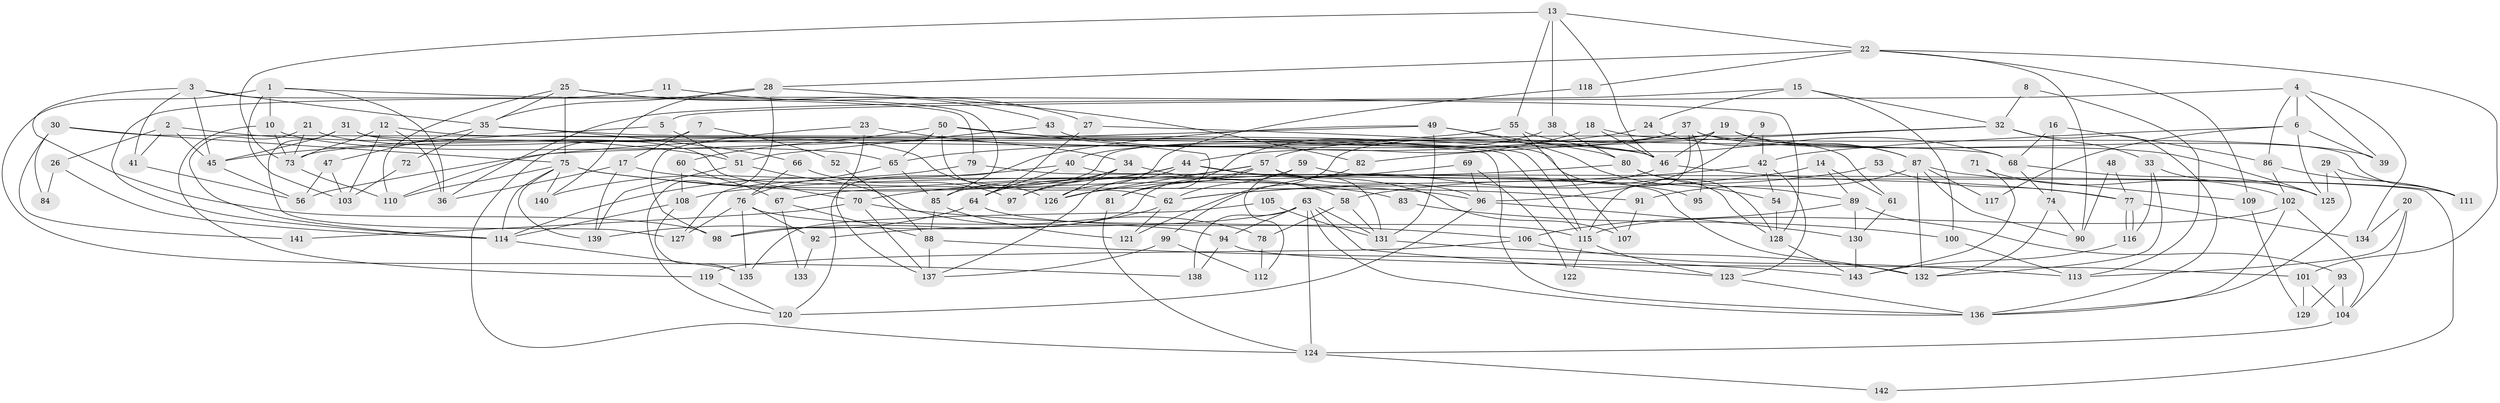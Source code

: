 // coarse degree distribution, {7: 0.16666666666666666, 6: 0.2222222222222222, 4: 0.19444444444444445, 5: 0.1388888888888889, 3: 0.1388888888888889, 10: 0.013888888888888888, 9: 0.06944444444444445, 8: 0.027777777777777776, 2: 0.013888888888888888, 11: 0.013888888888888888}
// Generated by graph-tools (version 1.1) at 2025/37/03/04/25 23:37:05]
// undirected, 143 vertices, 286 edges
graph export_dot {
  node [color=gray90,style=filled];
  1;
  2;
  3;
  4;
  5;
  6;
  7;
  8;
  9;
  10;
  11;
  12;
  13;
  14;
  15;
  16;
  17;
  18;
  19;
  20;
  21;
  22;
  23;
  24;
  25;
  26;
  27;
  28;
  29;
  30;
  31;
  32;
  33;
  34;
  35;
  36;
  37;
  38;
  39;
  40;
  41;
  42;
  43;
  44;
  45;
  46;
  47;
  48;
  49;
  50;
  51;
  52;
  53;
  54;
  55;
  56;
  57;
  58;
  59;
  60;
  61;
  62;
  63;
  64;
  65;
  66;
  67;
  68;
  69;
  70;
  71;
  72;
  73;
  74;
  75;
  76;
  77;
  78;
  79;
  80;
  81;
  82;
  83;
  84;
  85;
  86;
  87;
  88;
  89;
  90;
  91;
  92;
  93;
  94;
  95;
  96;
  97;
  98;
  99;
  100;
  101;
  102;
  103;
  104;
  105;
  106;
  107;
  108;
  109;
  110;
  111;
  112;
  113;
  114;
  115;
  116;
  117;
  118;
  119;
  120;
  121;
  122;
  123;
  124;
  125;
  126;
  127;
  128;
  129;
  130;
  131;
  132;
  133;
  134;
  135;
  136;
  137;
  138;
  139;
  140;
  141;
  142;
  143;
  1 -- 103;
  1 -- 36;
  1 -- 10;
  1 -- 128;
  1 -- 138;
  2 -- 41;
  2 -- 45;
  2 -- 26;
  2 -- 51;
  3 -- 79;
  3 -- 98;
  3 -- 35;
  3 -- 41;
  3 -- 45;
  4 -- 6;
  4 -- 39;
  4 -- 5;
  4 -- 86;
  4 -- 134;
  5 -- 51;
  5 -- 45;
  6 -- 42;
  6 -- 125;
  6 -- 39;
  6 -- 117;
  7 -- 17;
  7 -- 124;
  7 -- 52;
  8 -- 113;
  8 -- 32;
  9 -- 42;
  9 -- 96;
  10 -- 65;
  10 -- 73;
  10 -- 119;
  11 -- 27;
  11 -- 114;
  12 -- 68;
  12 -- 73;
  12 -- 36;
  12 -- 103;
  13 -- 73;
  13 -- 46;
  13 -- 22;
  13 -- 38;
  13 -- 55;
  14 -- 89;
  14 -- 62;
  14 -- 61;
  15 -- 32;
  15 -- 24;
  15 -- 36;
  15 -- 100;
  16 -- 68;
  16 -- 86;
  16 -- 74;
  17 -- 139;
  17 -- 36;
  17 -- 91;
  18 -- 61;
  18 -- 44;
  18 -- 46;
  19 -- 87;
  19 -- 46;
  19 -- 39;
  19 -- 67;
  19 -- 121;
  20 -- 104;
  20 -- 134;
  20 -- 113;
  21 -- 114;
  21 -- 73;
  21 -- 126;
  22 -- 28;
  22 -- 90;
  22 -- 101;
  22 -- 109;
  22 -- 118;
  23 -- 137;
  23 -- 34;
  23 -- 98;
  24 -- 87;
  24 -- 65;
  25 -- 35;
  25 -- 85;
  25 -- 43;
  25 -- 75;
  25 -- 110;
  26 -- 114;
  26 -- 84;
  27 -- 64;
  27 -- 46;
  28 -- 120;
  28 -- 35;
  28 -- 82;
  28 -- 140;
  29 -- 136;
  29 -- 125;
  29 -- 111;
  30 -- 136;
  30 -- 75;
  30 -- 84;
  30 -- 141;
  31 -- 115;
  31 -- 45;
  31 -- 70;
  31 -- 127;
  32 -- 57;
  32 -- 136;
  32 -- 33;
  32 -- 82;
  33 -- 116;
  33 -- 125;
  33 -- 132;
  34 -- 126;
  34 -- 97;
  34 -- 58;
  34 -- 85;
  35 -- 115;
  35 -- 47;
  35 -- 66;
  35 -- 72;
  37 -- 125;
  37 -- 73;
  37 -- 40;
  37 -- 95;
  37 -- 111;
  37 -- 115;
  38 -- 80;
  38 -- 81;
  40 -- 114;
  40 -- 64;
  40 -- 142;
  41 -- 56;
  42 -- 62;
  42 -- 123;
  42 -- 54;
  43 -- 51;
  43 -- 46;
  44 -- 137;
  44 -- 64;
  44 -- 70;
  44 -- 95;
  44 -- 107;
  45 -- 56;
  46 -- 77;
  46 -- 99;
  47 -- 56;
  47 -- 103;
  48 -- 90;
  48 -- 77;
  49 -- 110;
  49 -- 54;
  49 -- 80;
  49 -- 120;
  49 -- 131;
  50 -- 65;
  50 -- 81;
  50 -- 60;
  50 -- 62;
  50 -- 128;
  51 -- 78;
  51 -- 139;
  52 -- 88;
  53 -- 58;
  53 -- 77;
  54 -- 128;
  55 -- 107;
  55 -- 56;
  55 -- 68;
  57 -- 96;
  57 -- 131;
  57 -- 81;
  57 -- 97;
  57 -- 98;
  57 -- 126;
  58 -- 131;
  58 -- 78;
  59 -- 111;
  59 -- 62;
  59 -- 127;
  60 -- 108;
  60 -- 67;
  61 -- 130;
  62 -- 98;
  62 -- 121;
  63 -- 138;
  63 -- 131;
  63 -- 92;
  63 -- 94;
  63 -- 123;
  63 -- 124;
  63 -- 136;
  64 -- 115;
  64 -- 139;
  65 -- 85;
  65 -- 76;
  66 -- 76;
  66 -- 97;
  67 -- 88;
  67 -- 133;
  68 -- 74;
  68 -- 125;
  69 -- 96;
  69 -- 126;
  69 -- 122;
  70 -- 106;
  70 -- 137;
  70 -- 141;
  71 -- 102;
  71 -- 143;
  72 -- 103;
  73 -- 110;
  74 -- 132;
  74 -- 90;
  75 -- 139;
  75 -- 83;
  75 -- 96;
  75 -- 110;
  75 -- 114;
  75 -- 140;
  76 -- 94;
  76 -- 127;
  76 -- 92;
  76 -- 135;
  77 -- 116;
  77 -- 116;
  77 -- 134;
  78 -- 112;
  79 -- 140;
  79 -- 132;
  80 -- 128;
  80 -- 89;
  80 -- 108;
  81 -- 124;
  82 -- 112;
  83 -- 100;
  85 -- 121;
  85 -- 88;
  86 -- 111;
  86 -- 102;
  87 -- 109;
  87 -- 90;
  87 -- 91;
  87 -- 117;
  87 -- 132;
  88 -- 137;
  88 -- 143;
  89 -- 106;
  89 -- 93;
  89 -- 130;
  91 -- 107;
  92 -- 133;
  93 -- 104;
  93 -- 129;
  94 -- 101;
  94 -- 138;
  96 -- 130;
  96 -- 120;
  99 -- 137;
  99 -- 112;
  100 -- 113;
  101 -- 104;
  101 -- 129;
  102 -- 136;
  102 -- 104;
  102 -- 115;
  104 -- 124;
  105 -- 131;
  105 -- 135;
  106 -- 119;
  106 -- 113;
  108 -- 114;
  108 -- 135;
  109 -- 129;
  114 -- 135;
  115 -- 122;
  115 -- 123;
  116 -- 143;
  118 -- 126;
  119 -- 120;
  123 -- 136;
  124 -- 142;
  128 -- 143;
  130 -- 143;
  131 -- 132;
}
